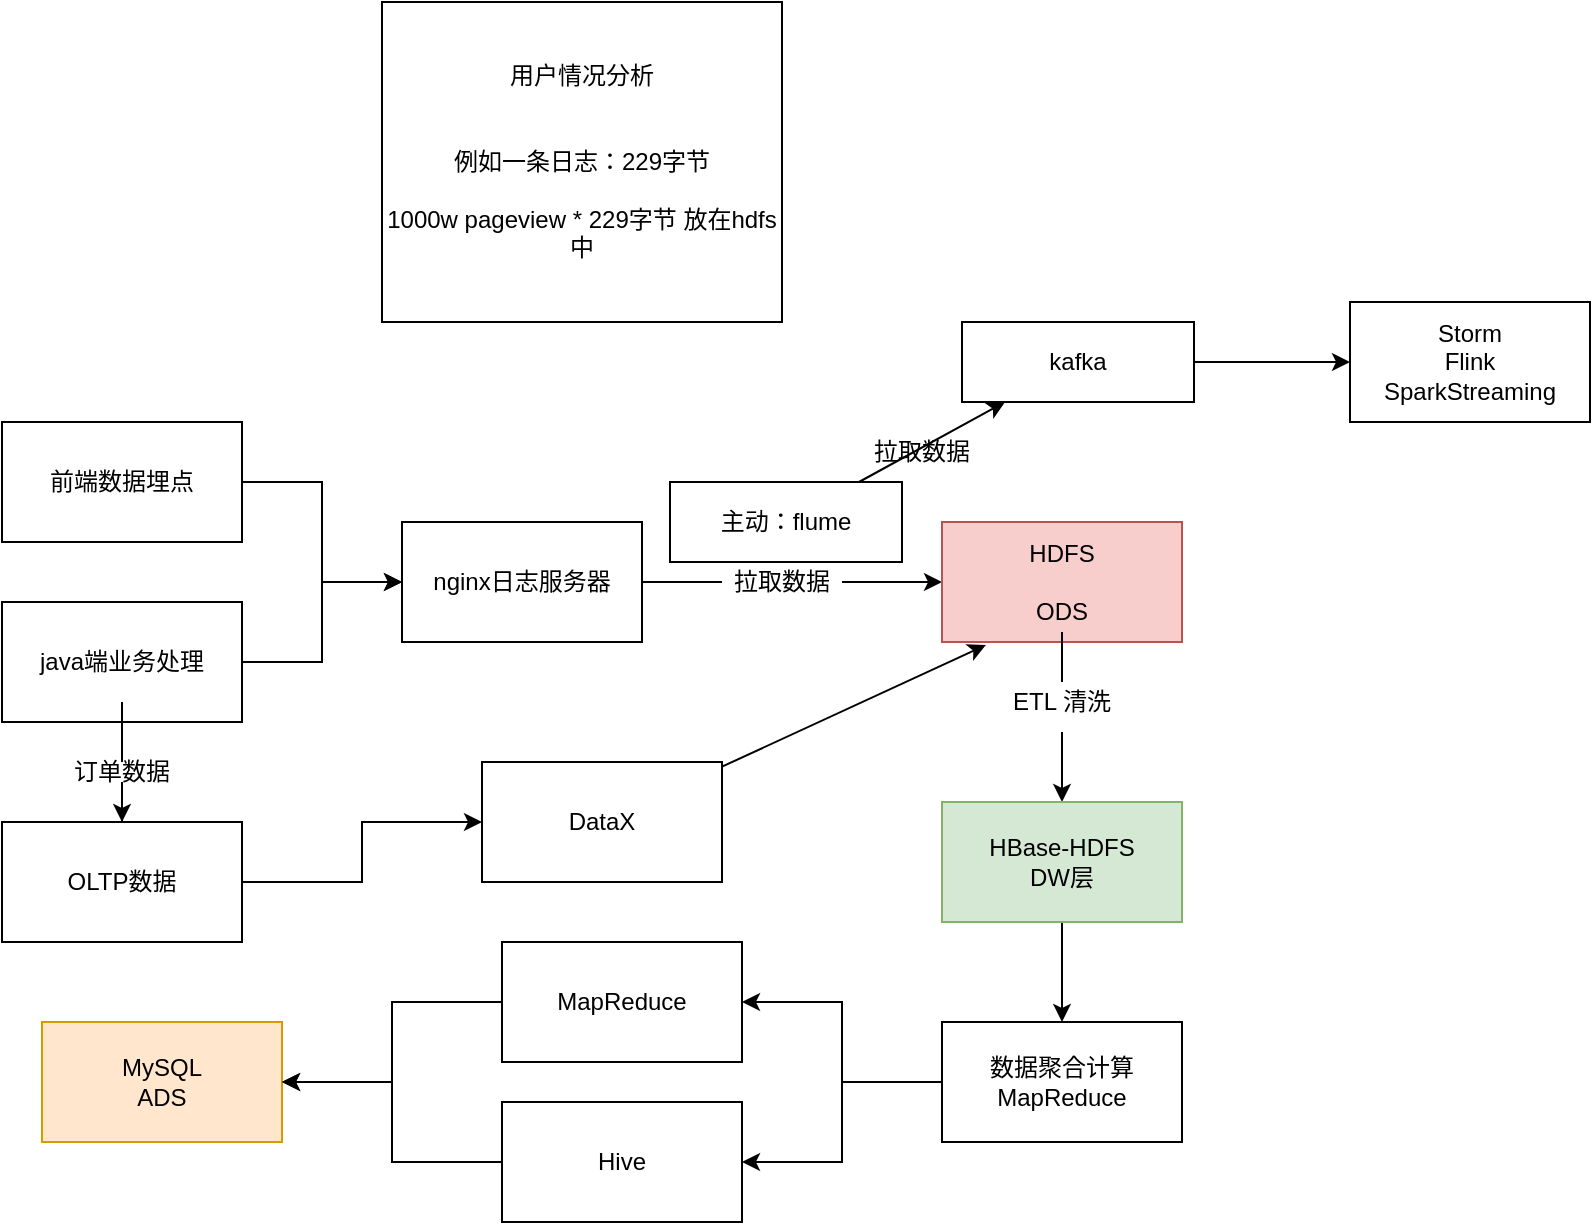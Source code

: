 <mxfile version="17.1.1" type="github">
  <diagram id="OdimADcS7VeNyrV7x7Kn" name="Page-1">
    <mxGraphModel dx="782" dy="1683" grid="1" gridSize="10" guides="1" tooltips="1" connect="1" arrows="1" fold="1" page="1" pageScale="1" pageWidth="827" pageHeight="1169" math="0" shadow="0">
      <root>
        <mxCell id="0" />
        <mxCell id="1" parent="0" />
        <mxCell id="LDjSrmN3v6cIMVcZkSbh-3" style="edgeStyle=orthogonalEdgeStyle;rounded=0;orthogonalLoop=1;jettySize=auto;html=1;entryX=0;entryY=0.5;entryDx=0;entryDy=0;" edge="1" parent="1" source="LDjSrmN3v6cIMVcZkSbh-1" target="LDjSrmN3v6cIMVcZkSbh-4">
          <mxGeometry relative="1" as="geometry">
            <mxPoint x="280" y="230" as="targetPoint" />
          </mxGeometry>
        </mxCell>
        <mxCell id="LDjSrmN3v6cIMVcZkSbh-1" value="前端数据埋点" style="rounded=0;whiteSpace=wrap;html=1;" vertex="1" parent="1">
          <mxGeometry x="80" y="170" width="120" height="60" as="geometry" />
        </mxCell>
        <mxCell id="LDjSrmN3v6cIMVcZkSbh-5" style="edgeStyle=orthogonalEdgeStyle;rounded=0;orthogonalLoop=1;jettySize=auto;html=1;entryX=0;entryY=0.5;entryDx=0;entryDy=0;" edge="1" parent="1" source="LDjSrmN3v6cIMVcZkSbh-2" target="LDjSrmN3v6cIMVcZkSbh-4">
          <mxGeometry relative="1" as="geometry" />
        </mxCell>
        <mxCell id="LDjSrmN3v6cIMVcZkSbh-25" style="edgeStyle=orthogonalEdgeStyle;rounded=0;orthogonalLoop=1;jettySize=auto;html=1;entryX=0.5;entryY=0;entryDx=0;entryDy=0;startArrow=none;" edge="1" parent="1" source="LDjSrmN3v6cIMVcZkSbh-30" target="LDjSrmN3v6cIMVcZkSbh-24">
          <mxGeometry relative="1" as="geometry" />
        </mxCell>
        <mxCell id="LDjSrmN3v6cIMVcZkSbh-2" value="java端业务处理" style="rounded=0;whiteSpace=wrap;html=1;" vertex="1" parent="1">
          <mxGeometry x="80" y="260" width="120" height="60" as="geometry" />
        </mxCell>
        <mxCell id="LDjSrmN3v6cIMVcZkSbh-8" style="edgeStyle=orthogonalEdgeStyle;rounded=0;orthogonalLoop=1;jettySize=auto;html=1;startArrow=none;" edge="1" parent="1" source="LDjSrmN3v6cIMVcZkSbh-32" target="LDjSrmN3v6cIMVcZkSbh-6">
          <mxGeometry relative="1" as="geometry" />
        </mxCell>
        <mxCell id="LDjSrmN3v6cIMVcZkSbh-4" value="nginx日志服务器" style="rounded=0;whiteSpace=wrap;html=1;" vertex="1" parent="1">
          <mxGeometry x="280" y="220" width="120" height="60" as="geometry" />
        </mxCell>
        <mxCell id="LDjSrmN3v6cIMVcZkSbh-11" style="edgeStyle=orthogonalEdgeStyle;rounded=0;orthogonalLoop=1;jettySize=auto;html=1;exitX=0.5;exitY=1;exitDx=0;exitDy=0;startArrow=none;" edge="1" parent="1" source="LDjSrmN3v6cIMVcZkSbh-13">
          <mxGeometry relative="1" as="geometry">
            <mxPoint x="610" y="360" as="targetPoint" />
          </mxGeometry>
        </mxCell>
        <mxCell id="LDjSrmN3v6cIMVcZkSbh-6" value="HDFS&lt;br&gt;&lt;br&gt;ODS" style="rounded=0;whiteSpace=wrap;html=1;fillColor=#f8cecc;strokeColor=#b85450;" vertex="1" parent="1">
          <mxGeometry x="550" y="220" width="120" height="60" as="geometry" />
        </mxCell>
        <mxCell id="LDjSrmN3v6cIMVcZkSbh-7" value="用户情况分析&lt;br&gt;&lt;br&gt;&lt;br&gt;例如一条日志：229字节&lt;br&gt;&lt;br&gt;1000w pageview * 229字节 放在hdfs中" style="rounded=0;whiteSpace=wrap;html=1;" vertex="1" parent="1">
          <mxGeometry x="270" y="-40" width="200" height="160" as="geometry" />
        </mxCell>
        <mxCell id="LDjSrmN3v6cIMVcZkSbh-33" style="edgeStyle=none;rounded=0;orthogonalLoop=1;jettySize=auto;html=1;" edge="1" parent="1" source="LDjSrmN3v6cIMVcZkSbh-9" target="LDjSrmN3v6cIMVcZkSbh-10">
          <mxGeometry relative="1" as="geometry" />
        </mxCell>
        <mxCell id="LDjSrmN3v6cIMVcZkSbh-9" value="主动：flume" style="rounded=0;whiteSpace=wrap;html=1;" vertex="1" parent="1">
          <mxGeometry x="414" y="200" width="116" height="40" as="geometry" />
        </mxCell>
        <mxCell id="LDjSrmN3v6cIMVcZkSbh-37" value="" style="edgeStyle=none;rounded=0;orthogonalLoop=1;jettySize=auto;html=1;" edge="1" parent="1" source="LDjSrmN3v6cIMVcZkSbh-10" target="LDjSrmN3v6cIMVcZkSbh-36">
          <mxGeometry relative="1" as="geometry" />
        </mxCell>
        <mxCell id="LDjSrmN3v6cIMVcZkSbh-10" value="kafka" style="rounded=0;whiteSpace=wrap;html=1;" vertex="1" parent="1">
          <mxGeometry x="560" y="120" width="116" height="40" as="geometry" />
        </mxCell>
        <mxCell id="LDjSrmN3v6cIMVcZkSbh-15" style="edgeStyle=orthogonalEdgeStyle;rounded=0;orthogonalLoop=1;jettySize=auto;html=1;" edge="1" parent="1" source="LDjSrmN3v6cIMVcZkSbh-12">
          <mxGeometry relative="1" as="geometry">
            <mxPoint x="610" y="470" as="targetPoint" />
          </mxGeometry>
        </mxCell>
        <mxCell id="LDjSrmN3v6cIMVcZkSbh-12" value="HBase-HDFS&lt;br&gt;DW层" style="rounded=0;whiteSpace=wrap;html=1;fillColor=#d5e8d4;strokeColor=#82b366;" vertex="1" parent="1">
          <mxGeometry x="550" y="360" width="120" height="60" as="geometry" />
        </mxCell>
        <mxCell id="LDjSrmN3v6cIMVcZkSbh-13" value="ETL 清洗" style="text;html=1;strokeColor=none;fillColor=none;align=center;verticalAlign=middle;whiteSpace=wrap;rounded=0;" vertex="1" parent="1">
          <mxGeometry x="580" y="295" width="60" height="30" as="geometry" />
        </mxCell>
        <mxCell id="LDjSrmN3v6cIMVcZkSbh-14" value="" style="edgeStyle=orthogonalEdgeStyle;rounded=0;orthogonalLoop=1;jettySize=auto;html=1;exitX=0.5;exitY=1;exitDx=0;exitDy=0;endArrow=none;" edge="1" parent="1" source="LDjSrmN3v6cIMVcZkSbh-6" target="LDjSrmN3v6cIMVcZkSbh-13">
          <mxGeometry relative="1" as="geometry">
            <mxPoint x="610" y="360" as="targetPoint" />
            <mxPoint x="610" y="280" as="sourcePoint" />
          </mxGeometry>
        </mxCell>
        <mxCell id="LDjSrmN3v6cIMVcZkSbh-18" value="" style="edgeStyle=orthogonalEdgeStyle;rounded=0;orthogonalLoop=1;jettySize=auto;html=1;entryX=1;entryY=0.5;entryDx=0;entryDy=0;" edge="1" parent="1" source="LDjSrmN3v6cIMVcZkSbh-16" target="LDjSrmN3v6cIMVcZkSbh-19">
          <mxGeometry relative="1" as="geometry" />
        </mxCell>
        <mxCell id="LDjSrmN3v6cIMVcZkSbh-22" style="edgeStyle=orthogonalEdgeStyle;rounded=0;orthogonalLoop=1;jettySize=auto;html=1;entryX=1;entryY=0.5;entryDx=0;entryDy=0;" edge="1" parent="1" source="LDjSrmN3v6cIMVcZkSbh-16" target="LDjSrmN3v6cIMVcZkSbh-21">
          <mxGeometry relative="1" as="geometry" />
        </mxCell>
        <mxCell id="LDjSrmN3v6cIMVcZkSbh-16" value="数据聚合计算&lt;br&gt;MapReduce" style="rounded=0;whiteSpace=wrap;html=1;" vertex="1" parent="1">
          <mxGeometry x="550" y="470" width="120" height="60" as="geometry" />
        </mxCell>
        <mxCell id="LDjSrmN3v6cIMVcZkSbh-17" value="MySQL&lt;br&gt;ADS" style="whiteSpace=wrap;html=1;rounded=0;fillColor=#ffe6cc;strokeColor=#d79b00;" vertex="1" parent="1">
          <mxGeometry x="100" y="470" width="120" height="60" as="geometry" />
        </mxCell>
        <mxCell id="LDjSrmN3v6cIMVcZkSbh-20" style="edgeStyle=orthogonalEdgeStyle;rounded=0;orthogonalLoop=1;jettySize=auto;html=1;entryX=1;entryY=0.5;entryDx=0;entryDy=0;" edge="1" parent="1" source="LDjSrmN3v6cIMVcZkSbh-19" target="LDjSrmN3v6cIMVcZkSbh-17">
          <mxGeometry relative="1" as="geometry" />
        </mxCell>
        <mxCell id="LDjSrmN3v6cIMVcZkSbh-19" value="MapReduce" style="rounded=0;whiteSpace=wrap;html=1;" vertex="1" parent="1">
          <mxGeometry x="330" y="430" width="120" height="60" as="geometry" />
        </mxCell>
        <mxCell id="LDjSrmN3v6cIMVcZkSbh-23" style="edgeStyle=orthogonalEdgeStyle;rounded=0;orthogonalLoop=1;jettySize=auto;html=1;entryX=1;entryY=0.5;entryDx=0;entryDy=0;" edge="1" parent="1" source="LDjSrmN3v6cIMVcZkSbh-21" target="LDjSrmN3v6cIMVcZkSbh-17">
          <mxGeometry relative="1" as="geometry" />
        </mxCell>
        <mxCell id="LDjSrmN3v6cIMVcZkSbh-21" value="Hive" style="rounded=0;whiteSpace=wrap;html=1;" vertex="1" parent="1">
          <mxGeometry x="330" y="510" width="120" height="60" as="geometry" />
        </mxCell>
        <mxCell id="LDjSrmN3v6cIMVcZkSbh-28" value="" style="edgeStyle=orthogonalEdgeStyle;rounded=0;orthogonalLoop=1;jettySize=auto;html=1;" edge="1" parent="1" source="LDjSrmN3v6cIMVcZkSbh-24" target="LDjSrmN3v6cIMVcZkSbh-27">
          <mxGeometry relative="1" as="geometry" />
        </mxCell>
        <mxCell id="LDjSrmN3v6cIMVcZkSbh-24" value="OLTP数据" style="rounded=0;whiteSpace=wrap;html=1;" vertex="1" parent="1">
          <mxGeometry x="80" y="370" width="120" height="60" as="geometry" />
        </mxCell>
        <mxCell id="LDjSrmN3v6cIMVcZkSbh-29" style="rounded=0;orthogonalLoop=1;jettySize=auto;html=1;entryX=0.183;entryY=1.025;entryDx=0;entryDy=0;entryPerimeter=0;" edge="1" parent="1" source="LDjSrmN3v6cIMVcZkSbh-27" target="LDjSrmN3v6cIMVcZkSbh-6">
          <mxGeometry relative="1" as="geometry" />
        </mxCell>
        <mxCell id="LDjSrmN3v6cIMVcZkSbh-27" value="DataX" style="whiteSpace=wrap;html=1;rounded=0;" vertex="1" parent="1">
          <mxGeometry x="320" y="340" width="120" height="60" as="geometry" />
        </mxCell>
        <mxCell id="LDjSrmN3v6cIMVcZkSbh-30" value="订单数据" style="text;html=1;strokeColor=none;fillColor=none;align=center;verticalAlign=middle;whiteSpace=wrap;rounded=0;" vertex="1" parent="1">
          <mxGeometry x="110" y="330" width="60" height="30" as="geometry" />
        </mxCell>
        <mxCell id="LDjSrmN3v6cIMVcZkSbh-31" value="" style="edgeStyle=orthogonalEdgeStyle;rounded=0;orthogonalLoop=1;jettySize=auto;html=1;entryX=0.5;entryY=0;entryDx=0;entryDy=0;endArrow=none;" edge="1" parent="1" source="LDjSrmN3v6cIMVcZkSbh-2" target="LDjSrmN3v6cIMVcZkSbh-30">
          <mxGeometry relative="1" as="geometry">
            <mxPoint x="140" y="320" as="sourcePoint" />
            <mxPoint x="140" y="370" as="targetPoint" />
          </mxGeometry>
        </mxCell>
        <mxCell id="LDjSrmN3v6cIMVcZkSbh-32" value="拉取数据" style="text;html=1;strokeColor=none;fillColor=none;align=center;verticalAlign=middle;whiteSpace=wrap;rounded=0;" vertex="1" parent="1">
          <mxGeometry x="440" y="235" width="60" height="30" as="geometry" />
        </mxCell>
        <mxCell id="LDjSrmN3v6cIMVcZkSbh-34" value="" style="edgeStyle=orthogonalEdgeStyle;rounded=0;orthogonalLoop=1;jettySize=auto;html=1;endArrow=none;" edge="1" parent="1" source="LDjSrmN3v6cIMVcZkSbh-4" target="LDjSrmN3v6cIMVcZkSbh-32">
          <mxGeometry relative="1" as="geometry">
            <mxPoint x="400" y="250" as="sourcePoint" />
            <mxPoint x="550" y="250" as="targetPoint" />
          </mxGeometry>
        </mxCell>
        <mxCell id="LDjSrmN3v6cIMVcZkSbh-35" value="拉取数据" style="text;html=1;strokeColor=none;fillColor=none;align=center;verticalAlign=middle;whiteSpace=wrap;rounded=0;" vertex="1" parent="1">
          <mxGeometry x="510" y="170" width="60" height="30" as="geometry" />
        </mxCell>
        <mxCell id="LDjSrmN3v6cIMVcZkSbh-36" value="Storm&lt;br&gt;Flink&lt;br&gt;SparkStreaming" style="whiteSpace=wrap;html=1;rounded=0;" vertex="1" parent="1">
          <mxGeometry x="754" y="110" width="120" height="60" as="geometry" />
        </mxCell>
      </root>
    </mxGraphModel>
  </diagram>
</mxfile>

